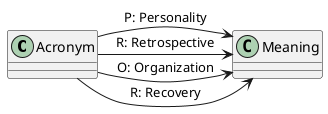 @startuml

top to bottom direction

Acronym->Meaning: R: Retrospective
Acronym->Meaning: P: Personality
Acronym->Meaning: R: Recovery
Acronym->Meaning: O: Organization

@enduml
